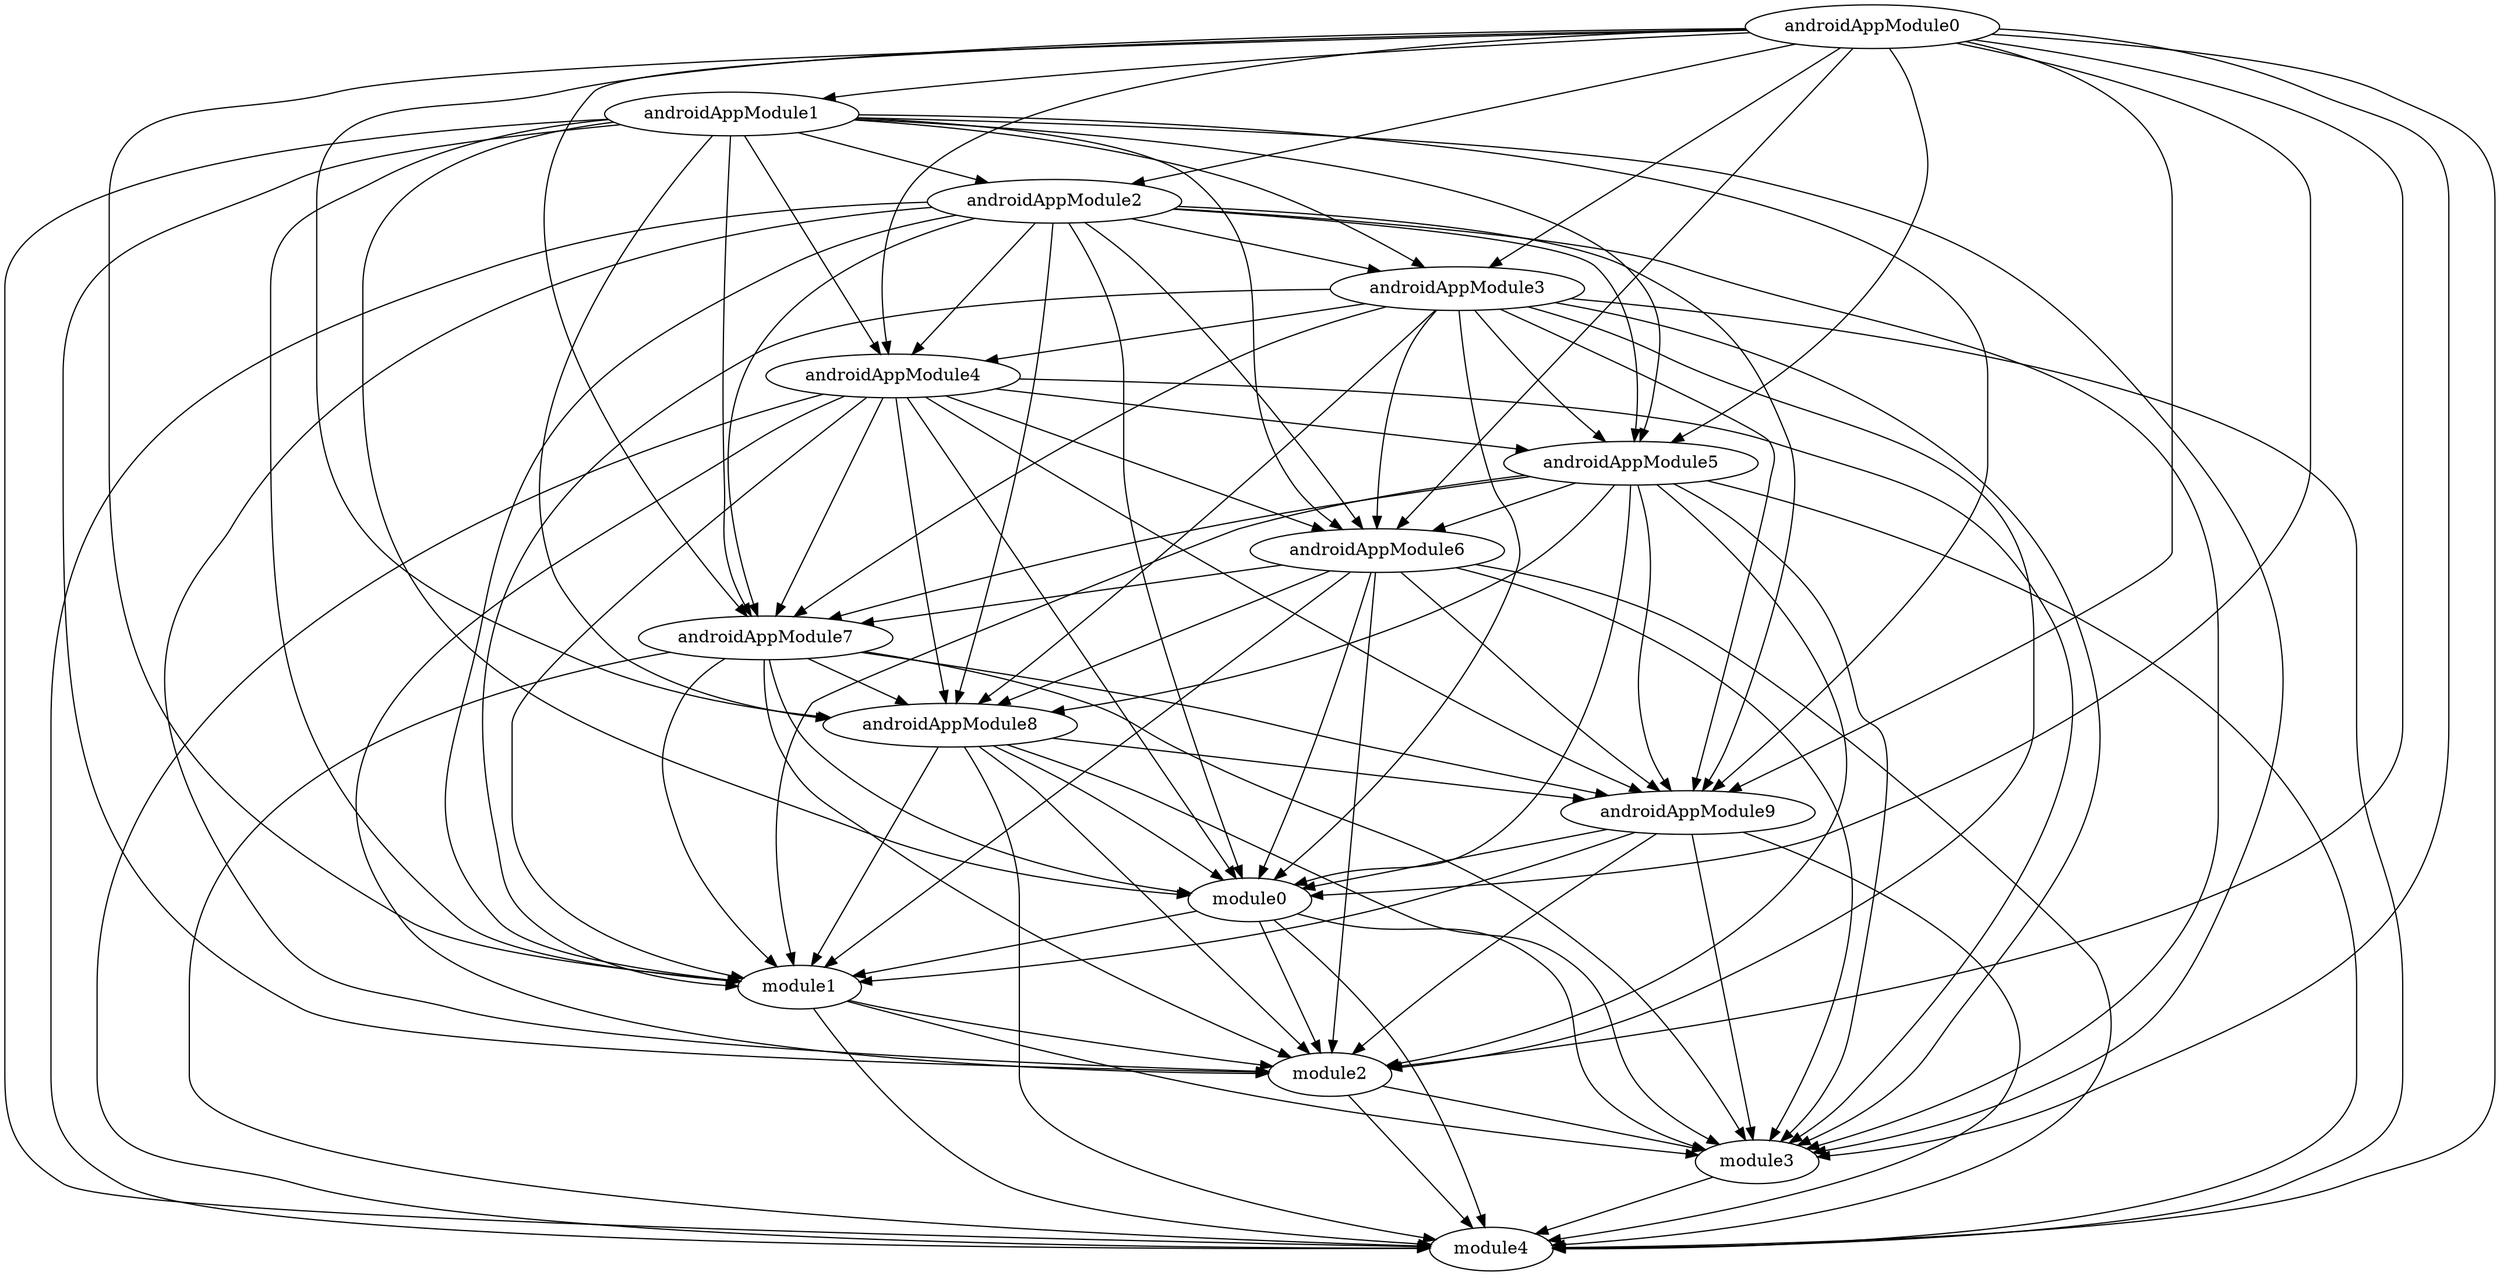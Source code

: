 digraph full {
  androidAppModule0 -> androidAppModule1, androidAppModule2, androidAppModule3, androidAppModule4, androidAppModule5, androidAppModule6, androidAppModule7, androidAppModule8, androidAppModule9, module0, module1, module2, module3, module4;
  androidAppModule1 -> androidAppModule2, androidAppModule3, androidAppModule4, androidAppModule5, androidAppModule6, androidAppModule7, androidAppModule8, androidAppModule9, module0, module1, module2, module3, module4;
  androidAppModule2 -> androidAppModule3, androidAppModule4, androidAppModule5, androidAppModule6, androidAppModule7, androidAppModule8, androidAppModule9, module0, module1, module2, module3, module4;
  androidAppModule3 -> androidAppModule4, androidAppModule5, androidAppModule6, androidAppModule7, androidAppModule8, androidAppModule9, module0, module1, module2, module3, module4;
  androidAppModule4 -> androidAppModule5, androidAppModule6, androidAppModule7, androidAppModule8, androidAppModule9, module0, module1, module2, module3, module4;
  androidAppModule5 -> androidAppModule6, androidAppModule7, androidAppModule8, androidAppModule9, module0, module1, module2, module3, module4;
  androidAppModule6 -> androidAppModule7, androidAppModule8, androidAppModule9, module0, module1, module2, module3, module4;
  androidAppModule7 -> androidAppModule8, androidAppModule9, module0, module1, module2, module3, module4;
  androidAppModule8 -> androidAppModule9, module0, module1, module2, module3, module4;
  androidAppModule9 -> module0, module1, module2, module3, module4;
  module0 -> module1, module2, module3, module4;
  module1 -> module2, module3, module4;
  module2 -> module3, module4;
  module3 -> module4;
  module4;
}